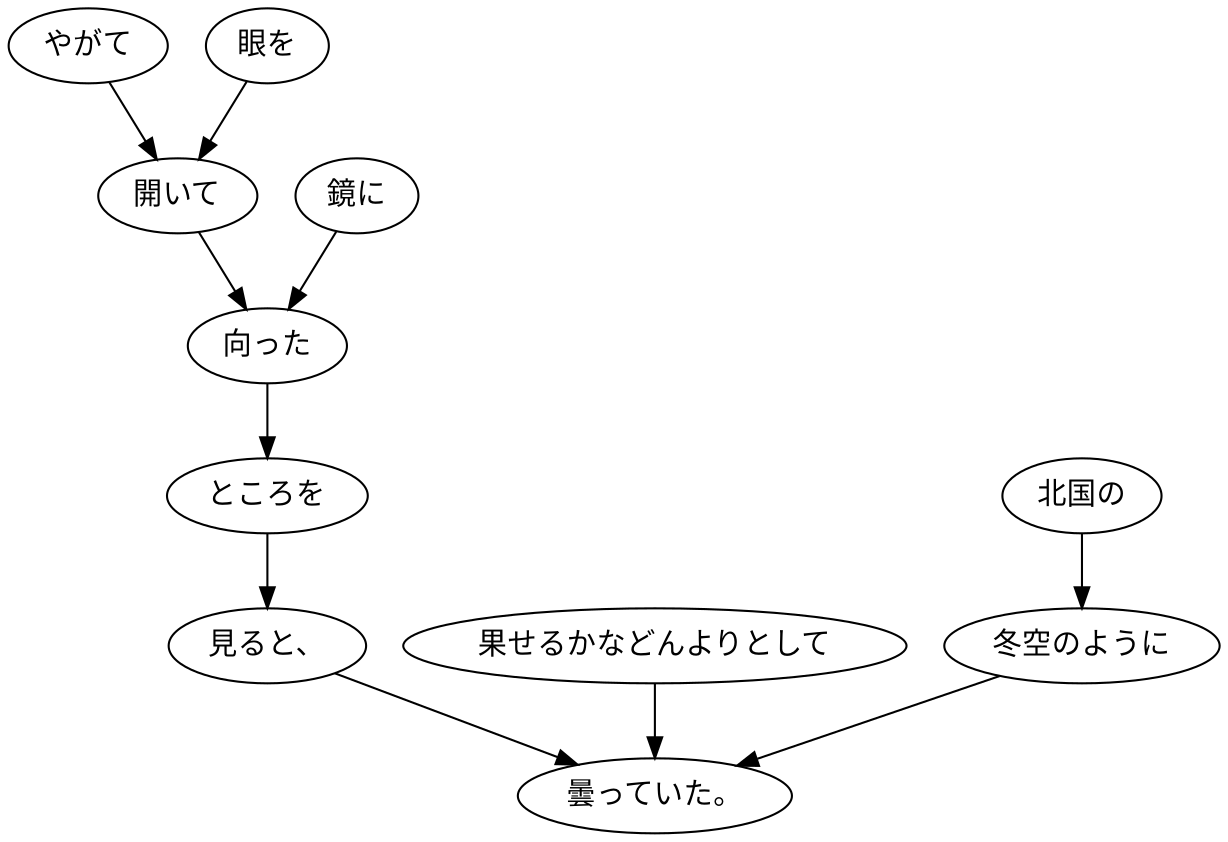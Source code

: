 digraph graph5730 {
	node0 [label="やがて"];
	node1 [label="眼を"];
	node2 [label="開いて"];
	node3 [label="鏡に"];
	node4 [label="向った"];
	node5 [label="ところを"];
	node6 [label="見ると、"];
	node7 [label="果せるかなどんよりとして"];
	node8 [label="北国の"];
	node9 [label="冬空のように"];
	node10 [label="曇っていた。"];
	node0 -> node2;
	node1 -> node2;
	node2 -> node4;
	node3 -> node4;
	node4 -> node5;
	node5 -> node6;
	node6 -> node10;
	node7 -> node10;
	node8 -> node9;
	node9 -> node10;
}
